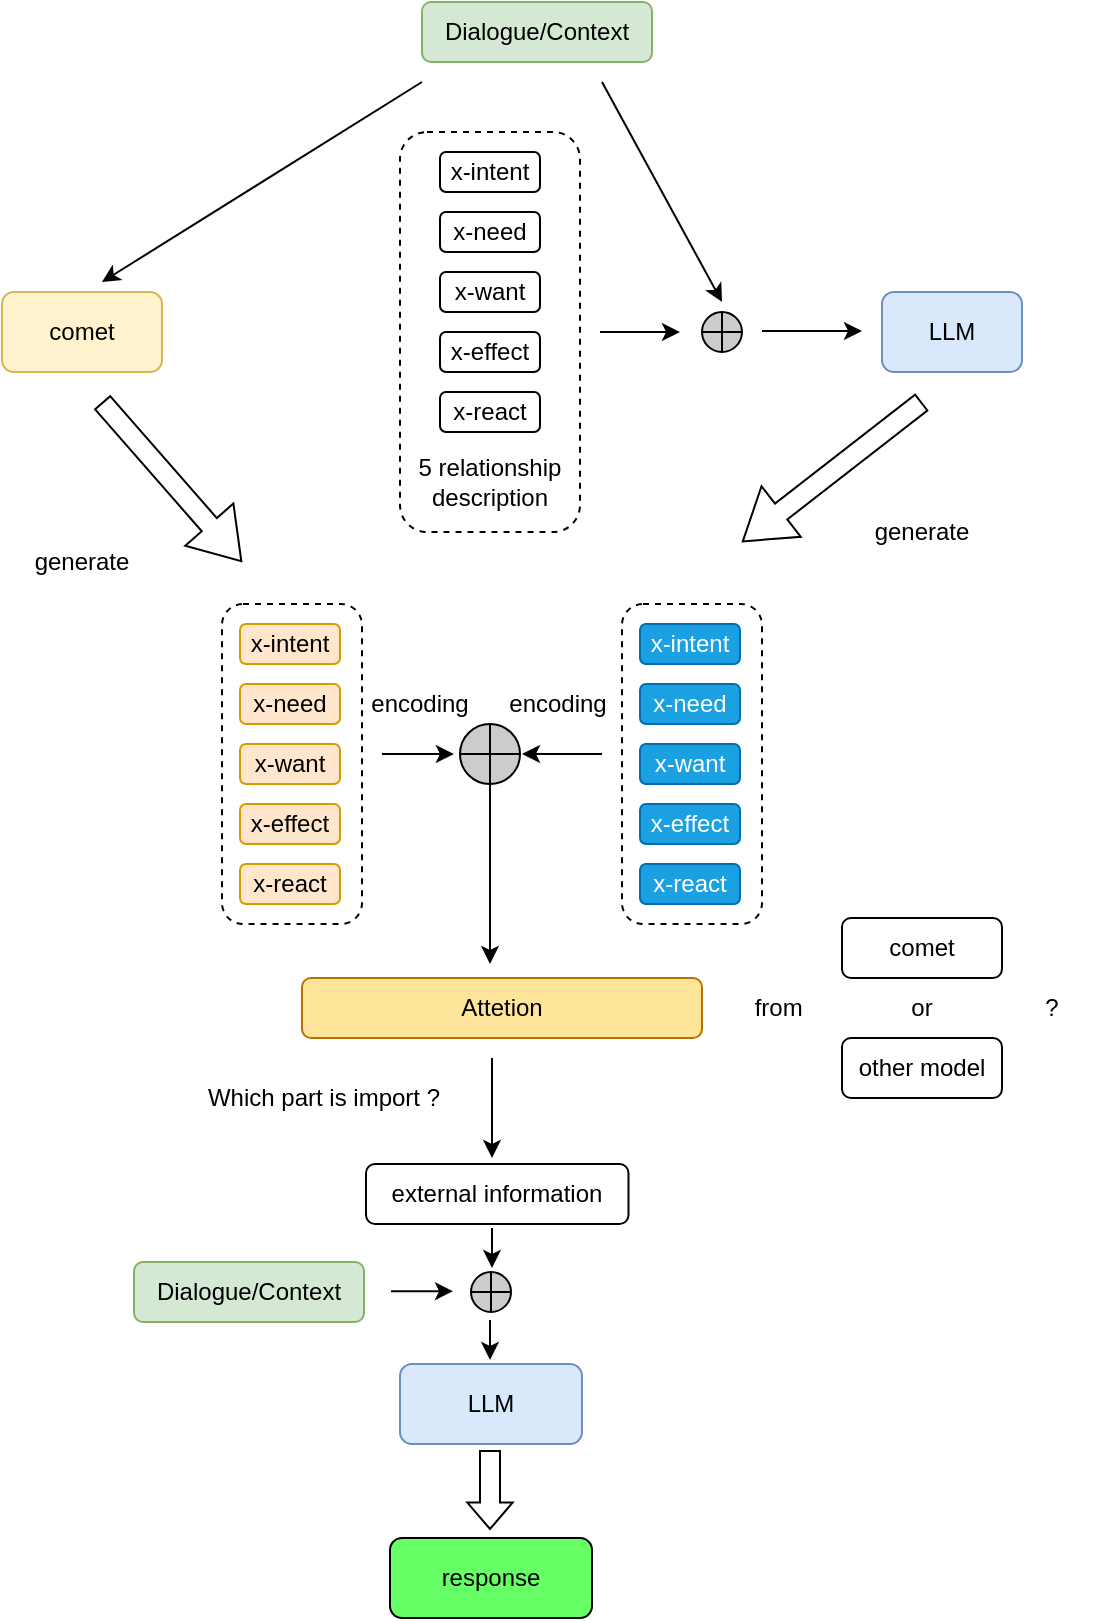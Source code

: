 <mxfile version="24.2.1" type="github">
  <diagram name="第 1 页" id="jxOvMMUj18_BXOIknRvy">
    <mxGraphModel dx="1466" dy="746" grid="1" gridSize="10" guides="1" tooltips="1" connect="1" arrows="1" fold="1" page="1" pageScale="1" pageWidth="827" pageHeight="1169" math="0" shadow="0">
      <root>
        <mxCell id="0" />
        <mxCell id="1" parent="0" />
        <mxCell id="uvMLNVjx0ji6o3SPqt7C-29" value="" style="rounded=1;whiteSpace=wrap;html=1;dashed=1;" vertex="1" parent="1">
          <mxGeometry x="369" y="245" width="90" height="200" as="geometry" />
        </mxCell>
        <mxCell id="uvMLNVjx0ji6o3SPqt7C-1" value="Dialogue/Context" style="rounded=1;whiteSpace=wrap;html=1;fillColor=#d5e8d4;strokeColor=#82b366;" vertex="1" parent="1">
          <mxGeometry x="380" y="180" width="115" height="30" as="geometry" />
        </mxCell>
        <mxCell id="uvMLNVjx0ji6o3SPqt7C-2" value="comet" style="rounded=1;whiteSpace=wrap;html=1;fillColor=#fff2cc;strokeColor=#d6b656;" vertex="1" parent="1">
          <mxGeometry x="170" y="325" width="80" height="40" as="geometry" />
        </mxCell>
        <mxCell id="uvMLNVjx0ji6o3SPqt7C-3" value="x-intent" style="rounded=1;whiteSpace=wrap;html=1;" vertex="1" parent="1">
          <mxGeometry x="389" y="255" width="50" height="20" as="geometry" />
        </mxCell>
        <mxCell id="uvMLNVjx0ji6o3SPqt7C-4" value="x-need" style="rounded=1;whiteSpace=wrap;html=1;" vertex="1" parent="1">
          <mxGeometry x="389" y="285" width="50" height="20" as="geometry" />
        </mxCell>
        <mxCell id="uvMLNVjx0ji6o3SPqt7C-5" value="x-want" style="rounded=1;whiteSpace=wrap;html=1;" vertex="1" parent="1">
          <mxGeometry x="389" y="315" width="50" height="20" as="geometry" />
        </mxCell>
        <mxCell id="uvMLNVjx0ji6o3SPqt7C-6" value="x-effect" style="rounded=1;whiteSpace=wrap;html=1;" vertex="1" parent="1">
          <mxGeometry x="389" y="345" width="50" height="20" as="geometry" />
        </mxCell>
        <mxCell id="uvMLNVjx0ji6o3SPqt7C-7" value="x-react" style="rounded=1;whiteSpace=wrap;html=1;" vertex="1" parent="1">
          <mxGeometry x="389" y="375" width="50" height="20" as="geometry" />
        </mxCell>
        <mxCell id="uvMLNVjx0ji6o3SPqt7C-16" value="LLM" style="rounded=1;whiteSpace=wrap;html=1;fillColor=#dae8fc;strokeColor=#6c8ebf;" vertex="1" parent="1">
          <mxGeometry x="610" y="325" width="70" height="40" as="geometry" />
        </mxCell>
        <mxCell id="uvMLNVjx0ji6o3SPqt7C-27" value="generate" style="text;html=1;align=center;verticalAlign=middle;whiteSpace=wrap;rounded=0;" vertex="1" parent="1">
          <mxGeometry x="600" y="430" width="60" height="30" as="geometry" />
        </mxCell>
        <mxCell id="uvMLNVjx0ji6o3SPqt7C-28" value="" style="endArrow=classic;html=1;rounded=0;" edge="1" parent="1">
          <mxGeometry width="50" height="50" relative="1" as="geometry">
            <mxPoint x="380" y="220" as="sourcePoint" />
            <mxPoint x="220" y="320" as="targetPoint" />
          </mxGeometry>
        </mxCell>
        <mxCell id="uvMLNVjx0ji6o3SPqt7C-30" value="5 relationship description" style="text;html=1;align=center;verticalAlign=middle;whiteSpace=wrap;rounded=0;" vertex="1" parent="1">
          <mxGeometry x="359" y="405" width="110" height="30" as="geometry" />
        </mxCell>
        <mxCell id="uvMLNVjx0ji6o3SPqt7C-33" value="" style="shape=orEllipse;perimeter=ellipsePerimeter;whiteSpace=wrap;html=1;backgroundOutline=1;fillColor=#CCCCCC;" vertex="1" parent="1">
          <mxGeometry x="520" y="335" width="20" height="20" as="geometry" />
        </mxCell>
        <mxCell id="uvMLNVjx0ji6o3SPqt7C-34" value="" style="endArrow=classic;html=1;rounded=0;" edge="1" parent="1">
          <mxGeometry width="50" height="50" relative="1" as="geometry">
            <mxPoint x="470" y="220" as="sourcePoint" />
            <mxPoint x="530" y="330" as="targetPoint" />
          </mxGeometry>
        </mxCell>
        <mxCell id="uvMLNVjx0ji6o3SPqt7C-35" value="" style="endArrow=classic;html=1;rounded=0;" edge="1" parent="1">
          <mxGeometry width="50" height="50" relative="1" as="geometry">
            <mxPoint x="469" y="345" as="sourcePoint" />
            <mxPoint x="509" y="345" as="targetPoint" />
          </mxGeometry>
        </mxCell>
        <mxCell id="uvMLNVjx0ji6o3SPqt7C-37" value="" style="shape=flexArrow;endArrow=classic;html=1;rounded=0;endWidth=21;endSize=7.77;" edge="1" parent="1">
          <mxGeometry width="50" height="50" relative="1" as="geometry">
            <mxPoint x="630" y="380" as="sourcePoint" />
            <mxPoint x="540" y="450" as="targetPoint" />
          </mxGeometry>
        </mxCell>
        <mxCell id="uvMLNVjx0ji6o3SPqt7C-38" value="" style="rounded=1;whiteSpace=wrap;html=1;dashed=1;" vertex="1" parent="1">
          <mxGeometry x="280" y="481" width="70" height="160" as="geometry" />
        </mxCell>
        <mxCell id="uvMLNVjx0ji6o3SPqt7C-39" value="x-intent" style="rounded=1;whiteSpace=wrap;html=1;fillColor=#ffe6cc;strokeColor=#d79b00;" vertex="1" parent="1">
          <mxGeometry x="289" y="491" width="50" height="20" as="geometry" />
        </mxCell>
        <mxCell id="uvMLNVjx0ji6o3SPqt7C-40" value="x-need" style="rounded=1;whiteSpace=wrap;html=1;fillColor=#ffe6cc;strokeColor=#d79b00;" vertex="1" parent="1">
          <mxGeometry x="289" y="521" width="50" height="20" as="geometry" />
        </mxCell>
        <mxCell id="uvMLNVjx0ji6o3SPqt7C-41" value="x-want" style="rounded=1;whiteSpace=wrap;html=1;fillColor=#ffe6cc;strokeColor=#d79b00;" vertex="1" parent="1">
          <mxGeometry x="289" y="551" width="50" height="20" as="geometry" />
        </mxCell>
        <mxCell id="uvMLNVjx0ji6o3SPqt7C-42" value="x-effect" style="rounded=1;whiteSpace=wrap;html=1;fillColor=#ffe6cc;strokeColor=#d79b00;" vertex="1" parent="1">
          <mxGeometry x="289" y="581" width="50" height="20" as="geometry" />
        </mxCell>
        <mxCell id="uvMLNVjx0ji6o3SPqt7C-43" value="x-react" style="rounded=1;whiteSpace=wrap;html=1;fillColor=#ffe6cc;strokeColor=#d79b00;" vertex="1" parent="1">
          <mxGeometry x="289" y="611" width="50" height="20" as="geometry" />
        </mxCell>
        <mxCell id="uvMLNVjx0ji6o3SPqt7C-45" value="" style="shape=flexArrow;endArrow=classic;html=1;rounded=0;endWidth=21;endSize=7.77;" edge="1" parent="1">
          <mxGeometry width="50" height="50" relative="1" as="geometry">
            <mxPoint x="220" y="380" as="sourcePoint" />
            <mxPoint x="290" y="460" as="targetPoint" />
          </mxGeometry>
        </mxCell>
        <mxCell id="uvMLNVjx0ji6o3SPqt7C-46" value="generate" style="text;html=1;align=center;verticalAlign=middle;whiteSpace=wrap;rounded=0;" vertex="1" parent="1">
          <mxGeometry x="180" y="445" width="60" height="30" as="geometry" />
        </mxCell>
        <mxCell id="uvMLNVjx0ji6o3SPqt7C-53" value="" style="rounded=1;whiteSpace=wrap;html=1;dashed=1;" vertex="1" parent="1">
          <mxGeometry x="480" y="481" width="70" height="160" as="geometry" />
        </mxCell>
        <mxCell id="uvMLNVjx0ji6o3SPqt7C-54" value="x-intent" style="rounded=1;whiteSpace=wrap;html=1;fillColor=#1ba1e2;fontColor=#ffffff;strokeColor=#006EAF;" vertex="1" parent="1">
          <mxGeometry x="489" y="491" width="50" height="20" as="geometry" />
        </mxCell>
        <mxCell id="uvMLNVjx0ji6o3SPqt7C-55" value="x-need" style="rounded=1;whiteSpace=wrap;html=1;fillColor=#1ba1e2;fontColor=#ffffff;strokeColor=#006EAF;" vertex="1" parent="1">
          <mxGeometry x="489" y="521" width="50" height="20" as="geometry" />
        </mxCell>
        <mxCell id="uvMLNVjx0ji6o3SPqt7C-56" value="x-want" style="rounded=1;whiteSpace=wrap;html=1;fillColor=#1ba1e2;fontColor=#ffffff;strokeColor=#006EAF;" vertex="1" parent="1">
          <mxGeometry x="489" y="551" width="50" height="20" as="geometry" />
        </mxCell>
        <mxCell id="uvMLNVjx0ji6o3SPqt7C-57" value="x-effect" style="rounded=1;whiteSpace=wrap;html=1;fillColor=#1ba1e2;fontColor=#ffffff;strokeColor=#006EAF;" vertex="1" parent="1">
          <mxGeometry x="489" y="581" width="50" height="20" as="geometry" />
        </mxCell>
        <mxCell id="uvMLNVjx0ji6o3SPqt7C-58" value="x-react" style="rounded=1;whiteSpace=wrap;html=1;fillColor=#1ba1e2;fontColor=#ffffff;strokeColor=#006EAF;" vertex="1" parent="1">
          <mxGeometry x="489" y="611" width="50" height="20" as="geometry" />
        </mxCell>
        <mxCell id="uvMLNVjx0ji6o3SPqt7C-59" value="" style="endArrow=classic;html=1;rounded=0;" edge="1" parent="1">
          <mxGeometry width="50" height="50" relative="1" as="geometry">
            <mxPoint x="550" y="344.5" as="sourcePoint" />
            <mxPoint x="600" y="344.5" as="targetPoint" />
          </mxGeometry>
        </mxCell>
        <mxCell id="uvMLNVjx0ji6o3SPqt7C-60" value="Attetion" style="rounded=1;whiteSpace=wrap;html=1;fillColor=#FFE599;fontColor=#000000;strokeColor=#BD7000;" vertex="1" parent="1">
          <mxGeometry x="320" y="668" width="200" height="30" as="geometry" />
        </mxCell>
        <mxCell id="uvMLNVjx0ji6o3SPqt7C-61" value="" style="shape=orEllipse;perimeter=ellipsePerimeter;whiteSpace=wrap;html=1;backgroundOutline=1;fillColor=#CCCCCC;" vertex="1" parent="1">
          <mxGeometry x="399" y="541" width="30" height="30" as="geometry" />
        </mxCell>
        <mxCell id="uvMLNVjx0ji6o3SPqt7C-62" value="" style="endArrow=classic;html=1;rounded=0;entryX=-0.102;entryY=0.5;entryDx=0;entryDy=0;entryPerimeter=0;" edge="1" parent="1" target="uvMLNVjx0ji6o3SPqt7C-61">
          <mxGeometry width="50" height="50" relative="1" as="geometry">
            <mxPoint x="360" y="556" as="sourcePoint" />
            <mxPoint x="390" y="556" as="targetPoint" />
          </mxGeometry>
        </mxCell>
        <mxCell id="uvMLNVjx0ji6o3SPqt7C-64" value="" style="endArrow=classic;html=1;rounded=0;" edge="1" parent="1">
          <mxGeometry width="50" height="50" relative="1" as="geometry">
            <mxPoint x="470" y="556" as="sourcePoint" />
            <mxPoint x="430" y="556" as="targetPoint" />
          </mxGeometry>
        </mxCell>
        <mxCell id="uvMLNVjx0ji6o3SPqt7C-65" value="encoding" style="text;html=1;align=center;verticalAlign=middle;whiteSpace=wrap;rounded=0;" vertex="1" parent="1">
          <mxGeometry x="344" y="521" width="70" height="20" as="geometry" />
        </mxCell>
        <mxCell id="uvMLNVjx0ji6o3SPqt7C-66" value="encoding" style="text;html=1;align=center;verticalAlign=middle;whiteSpace=wrap;rounded=0;" vertex="1" parent="1">
          <mxGeometry x="413" y="521" width="70" height="20" as="geometry" />
        </mxCell>
        <mxCell id="uvMLNVjx0ji6o3SPqt7C-67" value="" style="endArrow=classic;html=1;rounded=0;exitX=0.5;exitY=1;exitDx=0;exitDy=0;" edge="1" parent="1" source="uvMLNVjx0ji6o3SPqt7C-61">
          <mxGeometry width="50" height="50" relative="1" as="geometry">
            <mxPoint x="450" y="681" as="sourcePoint" />
            <mxPoint x="414" y="661" as="targetPoint" />
          </mxGeometry>
        </mxCell>
        <mxCell id="uvMLNVjx0ji6o3SPqt7C-68" value="Which part is import ?" style="text;html=1;align=center;verticalAlign=middle;whiteSpace=wrap;rounded=0;" vertex="1" parent="1">
          <mxGeometry x="262" y="708" width="137.5" height="40" as="geometry" />
        </mxCell>
        <mxCell id="uvMLNVjx0ji6o3SPqt7C-70" value="" style="endArrow=classic;html=1;rounded=0;" edge="1" parent="1">
          <mxGeometry width="50" height="50" relative="1" as="geometry">
            <mxPoint x="415" y="708" as="sourcePoint" />
            <mxPoint x="415" y="758" as="targetPoint" />
          </mxGeometry>
        </mxCell>
        <mxCell id="uvMLNVjx0ji6o3SPqt7C-71" value="from&amp;nbsp;" style="text;html=1;align=center;verticalAlign=middle;whiteSpace=wrap;rounded=0;" vertex="1" parent="1">
          <mxGeometry x="530" y="668" width="60" height="30" as="geometry" />
        </mxCell>
        <mxCell id="uvMLNVjx0ji6o3SPqt7C-72" value="comet" style="rounded=1;whiteSpace=wrap;html=1;" vertex="1" parent="1">
          <mxGeometry x="590" y="638" width="80" height="30" as="geometry" />
        </mxCell>
        <mxCell id="uvMLNVjx0ji6o3SPqt7C-73" value="?" style="text;html=1;align=center;verticalAlign=middle;whiteSpace=wrap;rounded=0;" vertex="1" parent="1">
          <mxGeometry x="670" y="663" width="50" height="40" as="geometry" />
        </mxCell>
        <mxCell id="uvMLNVjx0ji6o3SPqt7C-74" value="other model" style="rounded=1;whiteSpace=wrap;html=1;" vertex="1" parent="1">
          <mxGeometry x="590" y="698" width="80" height="30" as="geometry" />
        </mxCell>
        <mxCell id="uvMLNVjx0ji6o3SPqt7C-75" value="or" style="text;html=1;align=center;verticalAlign=middle;whiteSpace=wrap;rounded=0;" vertex="1" parent="1">
          <mxGeometry x="600" y="668" width="60" height="30" as="geometry" />
        </mxCell>
        <mxCell id="uvMLNVjx0ji6o3SPqt7C-76" value="external information" style="rounded=1;whiteSpace=wrap;html=1;" vertex="1" parent="1">
          <mxGeometry x="352" y="761" width="131.25" height="30" as="geometry" />
        </mxCell>
        <mxCell id="uvMLNVjx0ji6o3SPqt7C-78" value="LLM" style="rounded=1;whiteSpace=wrap;html=1;fillColor=#dae8fc;strokeColor=#6c8ebf;" vertex="1" parent="1">
          <mxGeometry x="369" y="861" width="91" height="40" as="geometry" />
        </mxCell>
        <mxCell id="uvMLNVjx0ji6o3SPqt7C-79" value="Dialogue/Context" style="rounded=1;whiteSpace=wrap;html=1;fillColor=#d5e8d4;strokeColor=#82b366;" vertex="1" parent="1">
          <mxGeometry x="236" y="810" width="115" height="30" as="geometry" />
        </mxCell>
        <mxCell id="uvMLNVjx0ji6o3SPqt7C-80" value="" style="shape=orEllipse;perimeter=ellipsePerimeter;whiteSpace=wrap;html=1;backgroundOutline=1;fillColor=#CCCCCC;" vertex="1" parent="1">
          <mxGeometry x="404.5" y="815" width="20" height="20" as="geometry" />
        </mxCell>
        <mxCell id="uvMLNVjx0ji6o3SPqt7C-81" value="" style="endArrow=classic;html=1;rounded=0;" edge="1" parent="1">
          <mxGeometry width="50" height="50" relative="1" as="geometry">
            <mxPoint x="364.5" y="824.58" as="sourcePoint" />
            <mxPoint x="395.5" y="824.58" as="targetPoint" />
          </mxGeometry>
        </mxCell>
        <mxCell id="uvMLNVjx0ji6o3SPqt7C-83" value="" style="endArrow=classic;html=1;rounded=0;" edge="1" parent="1">
          <mxGeometry width="50" height="50" relative="1" as="geometry">
            <mxPoint x="415" y="793" as="sourcePoint" />
            <mxPoint x="415" y="813" as="targetPoint" />
          </mxGeometry>
        </mxCell>
        <mxCell id="uvMLNVjx0ji6o3SPqt7C-85" value="" style="endArrow=classic;html=1;rounded=0;" edge="1" parent="1">
          <mxGeometry width="50" height="50" relative="1" as="geometry">
            <mxPoint x="414" y="839" as="sourcePoint" />
            <mxPoint x="414" y="859" as="targetPoint" />
          </mxGeometry>
        </mxCell>
        <mxCell id="uvMLNVjx0ji6o3SPqt7C-86" value="response" style="rounded=1;whiteSpace=wrap;html=1;fillColor=#66FF66;" vertex="1" parent="1">
          <mxGeometry x="364" y="948" width="101" height="40" as="geometry" />
        </mxCell>
        <mxCell id="uvMLNVjx0ji6o3SPqt7C-87" value="" style="shape=flexArrow;endArrow=classic;html=1;rounded=0;endWidth=11.628;endSize=4.07;" edge="1" parent="1">
          <mxGeometry width="50" height="50" relative="1" as="geometry">
            <mxPoint x="414" y="904" as="sourcePoint" />
            <mxPoint x="414" y="944" as="targetPoint" />
          </mxGeometry>
        </mxCell>
      </root>
    </mxGraphModel>
  </diagram>
</mxfile>
